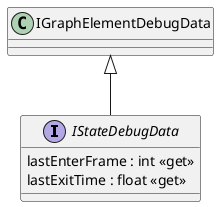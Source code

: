 @startuml
interface IStateDebugData {
    lastEnterFrame : int <<get>>
    lastExitTime : float <<get>>
}
IGraphElementDebugData <|-- IStateDebugData
@enduml
